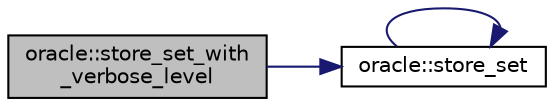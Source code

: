 digraph "oracle::store_set_with_verbose_level"
{
  edge [fontname="Helvetica",fontsize="10",labelfontname="Helvetica",labelfontsize="10"];
  node [fontname="Helvetica",fontsize="10",shape=record];
  rankdir="LR";
  Node9601 [label="oracle::store_set_with\l_verbose_level",height=0.2,width=0.4,color="black", fillcolor="grey75", style="filled", fontcolor="black"];
  Node9601 -> Node9602 [color="midnightblue",fontsize="10",style="solid",fontname="Helvetica"];
  Node9602 [label="oracle::store_set",height=0.2,width=0.4,color="black", fillcolor="white", style="filled",URL="$d7/da7/classoracle.html#abbf5fae543cb81c13c03282968faf9ad"];
  Node9602 -> Node9602 [color="midnightblue",fontsize="10",style="solid",fontname="Helvetica"];
}
